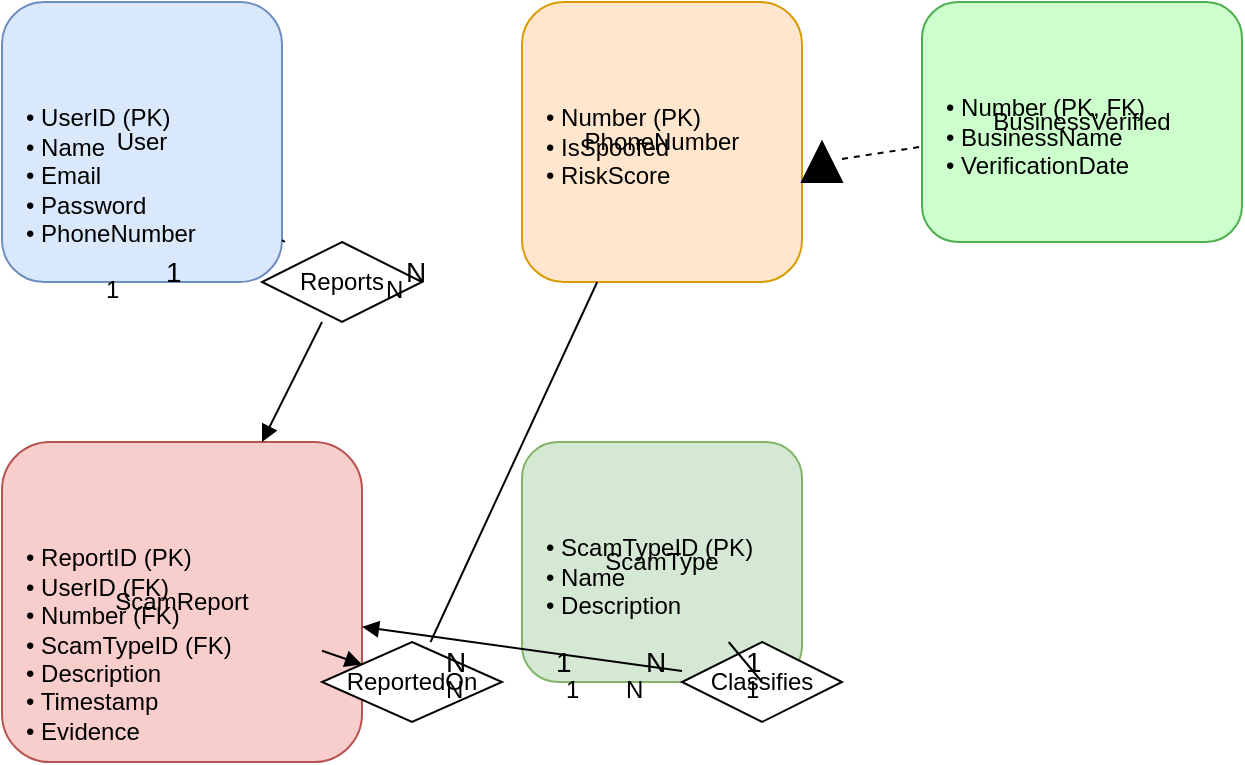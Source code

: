 <mxfile version="20.0.1" type="device">
  <diagram id="ER-Diagram" name="ER Diagram">
    <mxGraphModel dx="827" dy="622" grid="1" gridSize="10" guides="1" tooltips="1" connect="1" arrows="1" fold="1" page="1" pageScale="1" pageWidth="850" pageHeight="1100" math="0" shadow="0">
      <root>
        <mxCell id="0"/>
        <mxCell id="1" parent="0"/>
        
        <!-- Entity: User -->
        <mxCell id="user" value="User" style="rounded=1;whiteSpace=wrap;html=1;fillColor=#dae8fc;strokeColor=#6c8ebf;" vertex="1" parent="1">
          <mxGeometry x="60" y="60" width="140" height="140" as="geometry"/>
        </mxCell>
        <mxCell id="user-attrs" value="&#xa;• UserID (PK)&#xa;• Name&#xa;• Email&#xa;• Password&#xa;• PhoneNumber" style="text;html=1;strokeColor=none;fillColor=none;align=left;verticalAlign=top;whiteSpace=pre-wrap;fontSize=12;" vertex="1" parent="user">
          <mxGeometry x="10" y="30" width="120" height="100" as="geometry"/>
        </mxCell>

        <!-- Entity: PhoneNumber -->
        <mxCell id="phone" value="PhoneNumber" style="rounded=1;whiteSpace=wrap;html=1;fillColor=#ffe6cc;strokeColor=#d79b00;" vertex="1" parent="1">
          <mxGeometry x="320" y="60" width="140" height="140" as="geometry"/>
        </mxCell>
        <mxCell id="phone-attrs" value="&#xa;• Number (PK)&#xa;• IsSpoofed&#xa;• RiskScore" style="text;html=1;strokeColor=none;fillColor=none;align=left;verticalAlign=top;whiteSpace=pre-wrap;fontSize=12;" vertex="1" parent="phone">
          <mxGeometry x="10" y="30" width="120" height="100" as="geometry"/>
        </mxCell>

        <!-- Entity: BusinessVerified (specialization of PhoneNumber) -->
        <mxCell id="business" value="BusinessVerified" style="rounded=1;whiteSpace=wrap;html=1;fillColor=#ccffcc;strokeColor=#4caf50;" vertex="1" parent="1">
          <mxGeometry x="520" y="60" width="160" height="120" as="geometry"/>
        </mxCell>
        <mxCell id="business-attrs" value="&#xa;• Number (PK, FK)&#xa;• BusinessName&#xa;• VerificationDate" style="text;html=1;strokeColor=none;fillColor=none;align=left;verticalAlign=top;whiteSpace=pre-wrap;fontSize=12;" vertex="1" parent="business">
          <mxGeometry x="10" y="25" width="140" height="90" as="geometry"/>
        </mxCell>

        <!-- Entity: ScamReport -->
        <mxCell id="report" value="ScamReport" style="rounded=1;whiteSpace=wrap;html=1;fillColor=#f8cecc;strokeColor=#b85450;" vertex="1" parent="1">
          <mxGeometry x="60" y="280" width="180" height="160" as="geometry"/>
        </mxCell>
        <mxCell id="report-attrs" value="&#xa;• ReportID (PK)&#xa;• UserID (FK)&#xa;• Number (FK)&#xa;• ScamTypeID (FK)&#xa;• Description&#xa;• Timestamp&#xa;• Evidence" style="text;html=1;strokeColor=none;fillColor=none;align=left;verticalAlign=top;whiteSpace=pre-wrap;fontSize=12;" vertex="1" parent="report">
          <mxGeometry x="10" y="30" width="160" height="120" as="geometry"/>
        </mxCell>

        <!-- Entity: ScamType -->
        <mxCell id="scamtype" value="ScamType" style="rounded=1;whiteSpace=wrap;html=1;fillColor=#d5e8d4;strokeColor=#82b366;" vertex="1" parent="1">
          <mxGeometry x="320" y="280" width="140" height="120" as="geometry"/>
        </mxCell>
        <mxCell id="scamtype-attrs" value="&#xa;• ScamTypeID (PK)&#xa;• Name&#xa;• Description" style="text;html=1;strokeColor=none;fillColor=none;align=left;verticalAlign=top;whiteSpace=pre-wrap;fontSize=12;" vertex="1" parent="scamtype">
          <mxGeometry x="10" y="25" width="120" height="90" as="geometry"/>
        </mxCell>

        <!-- Relationship: User - ScamReport (Reports) -->
        <mxCell id="rel-user-report" value="Reports" style="rounded=0;whiteSpace=wrap;html=1;strokeColor=#000000;fillColor=#ffffff;shape=rhombus;" vertex="1" parent="1">
          <mxGeometry x="190" y="180" width="80" height="40" as="geometry"/>
        </mxCell>
        <mxCell id="edge-user-report" style="endArrow=none;html=1;" edge="1" parent="1" source="user" target="rel-user-report">
          <mxGeometry relative="1" as="geometry"/>
        </mxCell>
        <mxCell id="edge-report-user" style="endArrow=block;html=1;" edge="1" parent="1" source="rel-user-report" target="report">
          <mxGeometry relative="1" as="geometry"/>
        </mxCell>
        <mxCell id="card-user-rel" value="1" style="text;html=1;strokeColor=none;fillColor=none;" vertex="1" parent="1">
          <mxGeometry x="110" y="190" width="20" height="20" as="geometry"/>
        </mxCell>
        <mxCell id="card-report-rel" value="N" style="text;html=1;strokeColor=none;fillColor=none;" vertex="1" parent="1">
          <mxGeometry x="250" y="190" width="20" height="20" as="geometry"/>
        </mxCell>

        <!-- Relationship: PhoneNumber - ScamReport (ReportedOn) -->
        <mxCell id="rel-phone-report" value="ReportedOn" style="rounded=0;whiteSpace=wrap;html=1;strokeColor=#000000;fillColor=#ffffff;shape=rhombus;" vertex="1" parent="1">
          <mxGeometry x="220" y="380" width="90" height="40" as="geometry"/>
        </mxCell>
        <mxCell id="edge-phone-rel" style="endArrow=none;html=1;" edge="1" parent="1" source="phone" target="rel-phone-report">
          <mxGeometry relative="1" as="geometry"/>
        </mxCell>
        <mxCell id="edge-rel-report" style="endArrow=block;html=1;" edge="1" parent="1" source="rel-phone-report" target="report">
          <mxGeometry relative="1" as="geometry"/>
        </mxCell>
        <mxCell id="card-phone-rel" value="1" style="text;html=1;strokeColor=none;fillColor=none;" vertex="1" parent="1">
          <mxGeometry x="340" y="390" width="20" height="20" as="geometry"/>
        </mxCell>
        <mxCell id="card-report-rel2" value="N" style="text;html=1;strokeColor=none;fillColor=none;" vertex="1" parent="1">
          <mxGeometry x="280" y="390" width="20" height="20" as="geometry"/>
        </mxCell>

        <!-- Relationship: ScamType - ScamReport (Classifies) -->
        <mxCell id="rel-scamtype-report" value="Classifies" style="rounded=0;whiteSpace=wrap;html=1;strokeColor=#000000;fillColor=#ffffff;shape=rhombus;" vertex="1" parent="1">
          <mxGeometry x="400" y="380" width="80" height="40" as="geometry"/>
        </mxCell>
        <mxCell id="edge-scamtype-rel" style="endArrow=none;html=1;" edge="1" parent="1" source="scamtype" target="rel-scamtype-report">
          <mxGeometry relative="1" as="geometry"/>
        </mxCell>
        <mxCell id="edge-rel-report2" style="endArrow=block;html=1;" edge="1" parent="1" source="rel-scamtype-report" target="report">
          <mxGeometry relative="1" as="geometry"/>
        </mxCell>
        <mxCell id="card-scamtype-rel" value="1" style="text;html=1;strokeColor=none;fillColor=none;" vertex="1" parent="1">
          <mxGeometry x="430" y="390" width="20" height="20" as="geometry"/>
        </mxCell>
        <mxCell id="card-report-rel3" value="N" style="text;html=1;strokeColor=none;fillColor=none;" vertex="1" parent="1">
          <mxGeometry x="370" y="390" width="20" height="20" as="geometry"/>
        </mxCell>

        <!-- Generalization ISA: PhoneNumber -> BusinessVerified -->
        <mxCell id="isa-triangle" value="" style="shape=triangle;direction=north;whiteSpace=wrap;html=1;fillColor=#000000;strokeColor=#000000;" vertex="1" parent="1">
          <mxGeometry x="460" y="130" width="20" height="20" as="geometry"/>
        </mxCell>
        <mxCell id="edge-phone-isa" style="endArrow=none;html=1;dashed=1;" edge="1" parent="1" source="phone" target="isa-triangle">
          <mxGeometry relative="1" as="geometry"/>
        </mxCell>
        <mxCell id="edge-isa-business" style="endArrow=none;html=1;dashed=1;" edge="1" parent="1" source="isa-triangle" target="business">
          <mxGeometry relative="1" as="geometry"/>
        </mxCell>

        <!-- Cardinality notes near relationships -->
        <mxCell id="cardinality-user" value="1" style="text;html=1;strokeColor=none;fillColor=none;fontSize=14;" vertex="1" parent="1">
          <mxGeometry x="140" y="180" width="20" height="20" as="geometry"/>
        </mxCell>
        <mxCell id="cardinality-report-user" value="N" style="text;html=1;strokeColor=none;fillColor=none;fontSize=14;" vertex="1" parent="1">
          <mxGeometry x="260" y="180" width="20" height="20" as="geometry"/>
        </mxCell>

        <mxCell id="cardinality-phone" value="1" style="text;html=1;strokeColor=none;fillColor=none;fontSize=14;" vertex="1" parent="1">
          <mxGeometry x="335" y="375" width="20" height="20" as="geometry"/>
        </mxCell>
        <mxCell id="cardinality-report-phone" value="N" style="text;html=1;strokeColor=none;fillColor=none;fontSize=14;" vertex="1" parent="1">
          <mxGeometry x="280" y="375" width="20" height="20" as="geometry"/>
        </mxCell>

        <mxCell id="cardinality-scamtype" value="1" style="text;html=1;strokeColor=none;fillColor=none;fontSize=14;" vertex="1" parent="1">
          <mxGeometry x="430" y="375" width="20" height="20" as="geometry"/>
        </mxCell>
        <mxCell id="cardinality-report-scamtype" value="N" style="text;html=1;strokeColor=none;fillColor=none;fontSize=14;" vertex="1" parent="1">
          <mxGeometry x="380" y="375" width="20" height="20" as="geometry"/>
        </mxCell>

      </root>
    </mxGraphModel>
  </diagram>
</mxfile>
